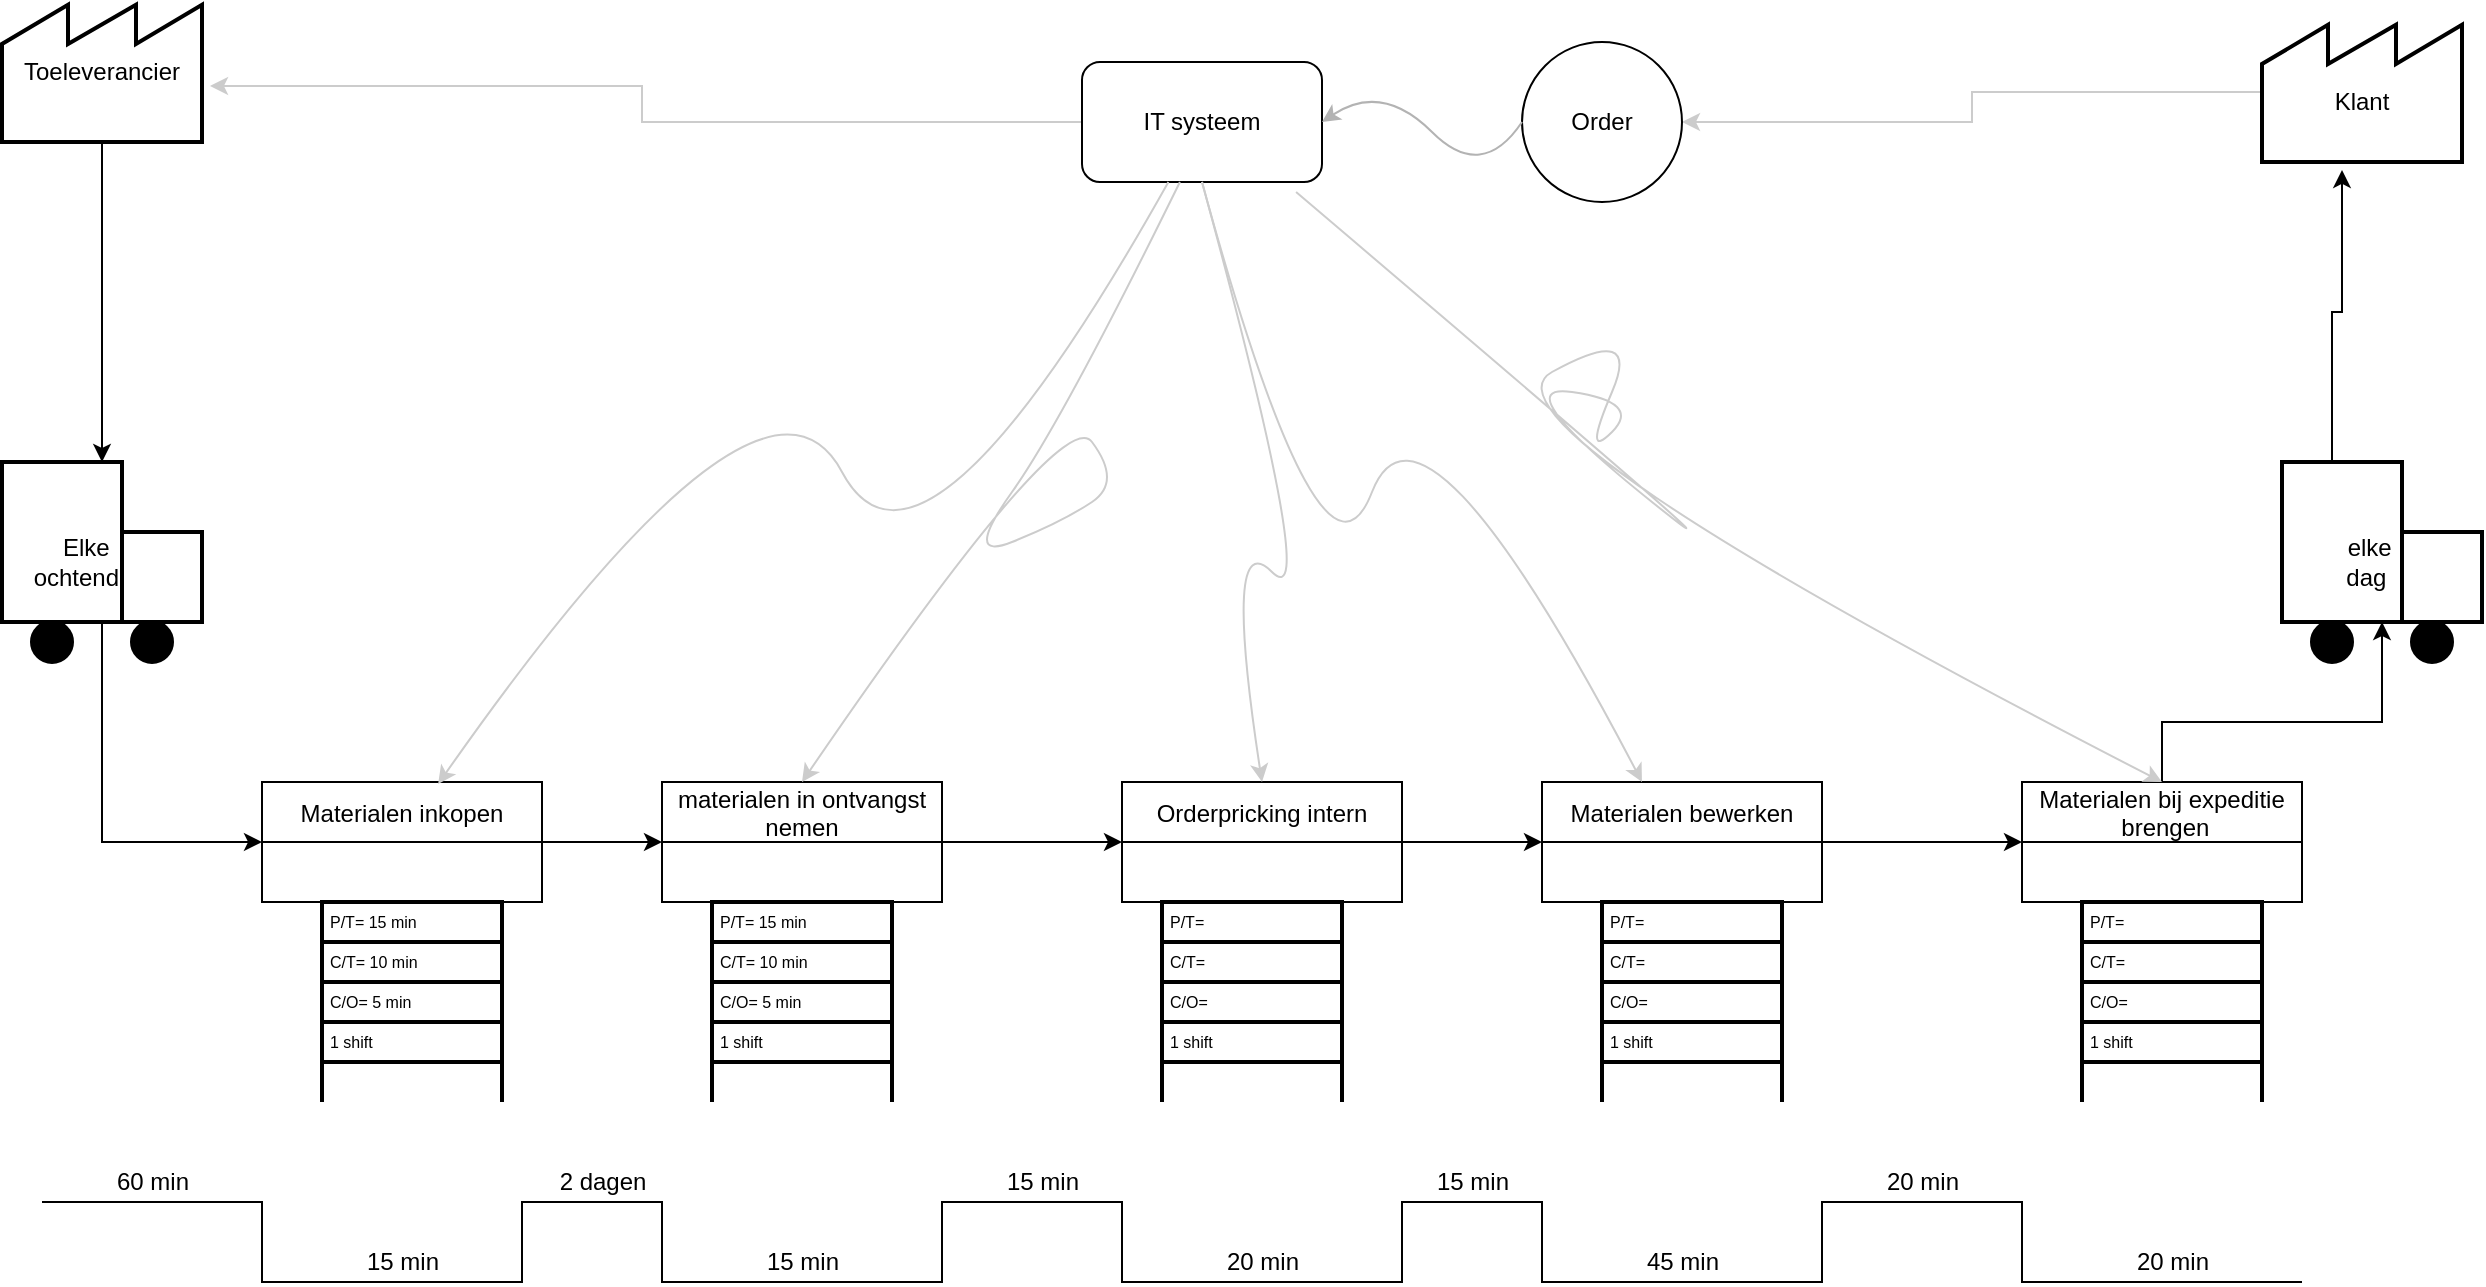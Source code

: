 <mxfile version="17.4.0" type="github">
  <diagram id="KMnh7TQLbN4yo-5V2-8c" name="Page-1">
    <mxGraphModel dx="2559" dy="1032" grid="1" gridSize="10" guides="1" tooltips="1" connect="1" arrows="1" fold="1" page="1" pageScale="1" pageWidth="827" pageHeight="1169" math="0" shadow="0">
      <root>
        <mxCell id="0" />
        <mxCell id="1" parent="0" />
        <mxCell id="0GI5nQAW-wKJl9wA_djN-6" style="edgeStyle=orthogonalEdgeStyle;rounded=0;orthogonalLoop=1;jettySize=auto;html=1;entryX=1.04;entryY=0.6;entryDx=0;entryDy=0;entryPerimeter=0;strokeColor=#CCCCCC;" parent="1" source="RUQ7SKwbfHpwLYiek2u8-1" target="0GI5nQAW-wKJl9wA_djN-1" edge="1">
          <mxGeometry relative="1" as="geometry" />
        </mxCell>
        <mxCell id="RUQ7SKwbfHpwLYiek2u8-1" value="IT systeem" style="rounded=1;whiteSpace=wrap;html=1;" parent="1" vertex="1">
          <mxGeometry x="320" y="80" width="120" height="60" as="geometry" />
        </mxCell>
        <mxCell id="0GI5nQAW-wKJl9wA_djN-12" style="edgeStyle=orthogonalEdgeStyle;rounded=0;orthogonalLoop=1;jettySize=auto;html=1;" parent="1" source="0GI5nQAW-wKJl9wA_djN-1" target="0GI5nQAW-wKJl9wA_djN-7" edge="1">
          <mxGeometry relative="1" as="geometry" />
        </mxCell>
        <mxCell id="0GI5nQAW-wKJl9wA_djN-1" value="Toeleverancier" style="strokeWidth=2;html=1;shape=mxgraph.lean_mapping.outside_sources;whiteSpace=wrap;align=center;" parent="1" vertex="1">
          <mxGeometry x="-220" y="50" width="100" height="70" as="geometry" />
        </mxCell>
        <mxCell id="0GI5nQAW-wKJl9wA_djN-4" style="edgeStyle=orthogonalEdgeStyle;rounded=0;orthogonalLoop=1;jettySize=auto;html=1;strokeColor=#CCCCCC;" parent="1" source="0GI5nQAW-wKJl9wA_djN-2" target="0GI5nQAW-wKJl9wA_djN-3" edge="1">
          <mxGeometry relative="1" as="geometry" />
        </mxCell>
        <mxCell id="0GI5nQAW-wKJl9wA_djN-2" value="&lt;table cellpadding=&quot;5&quot; cellspacing=&quot;0&quot; style=&quot;font-size: 1em ; width: 100% ; height: 100%&quot;&gt;&lt;tbody&gt;&lt;tr&gt;&lt;td height=&quot;50%&quot;&gt;&lt;/td&gt;&lt;/tr&gt;&lt;tr&gt;&lt;td align=&quot;center&quot; height=&quot;50%&quot;&gt;Klant&lt;/td&gt;&lt;/tr&gt;&lt;/tbody&gt;&lt;/table&gt;" style="strokeWidth=2;html=1;shape=mxgraph.lean_mapping.outside_sources;whiteSpace=wrap;align=center;" parent="1" vertex="1">
          <mxGeometry x="910" y="60" width="100" height="70" as="geometry" />
        </mxCell>
        <mxCell id="0GI5nQAW-wKJl9wA_djN-3" value="Order" style="ellipse;whiteSpace=wrap;html=1;aspect=fixed;" parent="1" vertex="1">
          <mxGeometry x="540" y="70" width="80" height="80" as="geometry" />
        </mxCell>
        <mxCell id="0GI5nQAW-wKJl9wA_djN-25" style="edgeStyle=orthogonalEdgeStyle;rounded=0;orthogonalLoop=1;jettySize=auto;html=1;entryX=0;entryY=0.5;entryDx=0;entryDy=0;exitX=0.5;exitY=0.8;exitDx=0;exitDy=0;exitPerimeter=0;" parent="1" source="0GI5nQAW-wKJl9wA_djN-7" target="0GI5nQAW-wKJl9wA_djN-13" edge="1">
          <mxGeometry relative="1" as="geometry">
            <Array as="points">
              <mxPoint x="-170" y="470" />
            </Array>
          </mxGeometry>
        </mxCell>
        <mxCell id="0GI5nQAW-wKJl9wA_djN-7" value="Elke &amp;nbsp; &amp;nbsp;&amp;nbsp;&lt;br&gt;ochtend &amp;nbsp; &amp;nbsp; &amp;nbsp; &amp;nbsp;" style="strokeWidth=2;html=1;shape=mxgraph.lean_mapping.truck_shipment;" parent="1" vertex="1">
          <mxGeometry x="-220" y="280" width="100" height="100" as="geometry" />
        </mxCell>
        <mxCell id="0GI5nQAW-wKJl9wA_djN-9" value="elke &amp;nbsp; &amp;nbsp;&lt;br&gt;dag &amp;nbsp; &amp;nbsp;&amp;nbsp;" style="strokeWidth=2;html=1;shape=mxgraph.lean_mapping.truck_shipment;" parent="1" vertex="1">
          <mxGeometry x="920" y="280" width="100" height="100" as="geometry" />
        </mxCell>
        <mxCell id="0GI5nQAW-wKJl9wA_djN-11" style="edgeStyle=orthogonalEdgeStyle;rounded=0;orthogonalLoop=1;jettySize=auto;html=1;entryX=0.4;entryY=1.057;entryDx=0;entryDy=0;entryPerimeter=0;exitX=0.25;exitY=0;exitDx=0;exitDy=0;" parent="1" source="0GI5nQAW-wKJl9wA_djN-9" target="0GI5nQAW-wKJl9wA_djN-2" edge="1">
          <mxGeometry relative="1" as="geometry">
            <mxPoint x="800" y="280" as="sourcePoint" />
          </mxGeometry>
        </mxCell>
        <mxCell id="0GI5nQAW-wKJl9wA_djN-39" style="edgeStyle=orthogonalEdgeStyle;rounded=0;orthogonalLoop=1;jettySize=auto;html=1;entryX=0;entryY=0.5;entryDx=0;entryDy=0;strokeColor=#000000;" parent="1" source="0GI5nQAW-wKJl9wA_djN-13" target="0GI5nQAW-wKJl9wA_djN-35" edge="1">
          <mxGeometry relative="1" as="geometry" />
        </mxCell>
        <mxCell id="0GI5nQAW-wKJl9wA_djN-13" value="Materialen inkopen" style="swimlane;fontStyle=0;childLayout=stackLayout;horizontal=1;startSize=30;horizontalStack=0;resizeParent=1;resizeParentMax=0;resizeLast=0;collapsible=1;marginBottom=0;" parent="1" vertex="1">
          <mxGeometry x="-90" y="440" width="140" height="60" as="geometry" />
        </mxCell>
        <mxCell id="0GI5nQAW-wKJl9wA_djN-27" style="edgeStyle=orthogonalEdgeStyle;rounded=0;orthogonalLoop=1;jettySize=auto;html=1;entryX=0;entryY=0.5;entryDx=0;entryDy=0;" parent="1" source="0GI5nQAW-wKJl9wA_djN-17" target="0GI5nQAW-wKJl9wA_djN-21" edge="1">
          <mxGeometry relative="1" as="geometry" />
        </mxCell>
        <mxCell id="0GI5nQAW-wKJl9wA_djN-17" value="Materialen bewerken" style="swimlane;fontStyle=0;childLayout=stackLayout;horizontal=1;startSize=30;horizontalStack=0;resizeParent=1;resizeParentMax=0;resizeLast=0;collapsible=1;marginBottom=0;" parent="1" vertex="1">
          <mxGeometry x="550" y="440" width="140" height="60" as="geometry" />
        </mxCell>
        <mxCell id="0GI5nQAW-wKJl9wA_djN-28" style="edgeStyle=orthogonalEdgeStyle;rounded=0;orthogonalLoop=1;jettySize=auto;html=1;entryX=0.5;entryY=0.8;entryDx=0;entryDy=0;entryPerimeter=0;" parent="1" source="0GI5nQAW-wKJl9wA_djN-21" target="0GI5nQAW-wKJl9wA_djN-9" edge="1">
          <mxGeometry relative="1" as="geometry">
            <mxPoint x="770" y="320" as="targetPoint" />
          </mxGeometry>
        </mxCell>
        <mxCell id="0GI5nQAW-wKJl9wA_djN-21" value="Materialen bij expeditie&#xa; brengen" style="swimlane;fontStyle=0;childLayout=stackLayout;horizontal=1;startSize=30;horizontalStack=0;resizeParent=1;resizeParentMax=0;resizeLast=0;collapsible=1;marginBottom=0;" parent="1" vertex="1">
          <mxGeometry x="790" y="440" width="140" height="60" as="geometry" />
        </mxCell>
        <mxCell id="0GI5nQAW-wKJl9wA_djN-29" value="" style="curved=1;endArrow=classic;html=1;rounded=0;entryX=0.357;entryY=0;entryDx=0;entryDy=0;entryPerimeter=0;exitX=0.5;exitY=1;exitDx=0;exitDy=0;strokeColor=#CCCCCC;" parent="1" source="RUQ7SKwbfHpwLYiek2u8-1" target="0GI5nQAW-wKJl9wA_djN-17" edge="1">
          <mxGeometry width="50" height="50" relative="1" as="geometry">
            <mxPoint x="390" y="360" as="sourcePoint" />
            <mxPoint x="440" y="310" as="targetPoint" />
            <Array as="points">
              <mxPoint x="440" y="360" />
              <mxPoint x="490" y="230" />
            </Array>
          </mxGeometry>
        </mxCell>
        <mxCell id="0GI5nQAW-wKJl9wA_djN-30" value="" style="curved=1;endArrow=classic;html=1;rounded=0;entryX=0.5;entryY=0;entryDx=0;entryDy=0;exitX=0.892;exitY=1.084;exitDx=0;exitDy=0;exitPerimeter=0;strokeColor=#CCCCCC;" parent="1" source="RUQ7SKwbfHpwLYiek2u8-1" target="0GI5nQAW-wKJl9wA_djN-21" edge="1">
          <mxGeometry width="50" height="50" relative="1" as="geometry">
            <mxPoint x="620" y="140" as="sourcePoint" />
            <mxPoint x="599.98" y="370" as="targetPoint" />
            <Array as="points">
              <mxPoint x="680" y="360" />
              <mxPoint x="530" y="240" />
              <mxPoint x="600" y="250" />
              <mxPoint x="570" y="280" />
              <mxPoint x="600" y="210" />
              <mxPoint x="510" y="260" />
            </Array>
          </mxGeometry>
        </mxCell>
        <mxCell id="0GI5nQAW-wKJl9wA_djN-31" value="" style="curved=1;endArrow=classic;html=1;rounded=0;entryX=0.629;entryY=0.017;entryDx=0;entryDy=0;entryPerimeter=0;strokeColor=#CCCCCC;" parent="1" source="RUQ7SKwbfHpwLYiek2u8-1" target="0GI5nQAW-wKJl9wA_djN-13" edge="1">
          <mxGeometry width="50" height="50" relative="1" as="geometry">
            <mxPoint x="180" y="140" as="sourcePoint" />
            <mxPoint x="159.98" y="370" as="targetPoint" />
            <Array as="points">
              <mxPoint x="240" y="360" />
              <mxPoint x="160" y="210" />
            </Array>
          </mxGeometry>
        </mxCell>
        <mxCell id="0GI5nQAW-wKJl9wA_djN-34" value="" style="curved=1;endArrow=classic;html=1;rounded=0;entryX=1;entryY=0.5;entryDx=0;entryDy=0;exitX=0;exitY=0.5;exitDx=0;exitDy=0;fillColor=#f5f5f5;strokeColor=#B3B3B3;" parent="1" source="0GI5nQAW-wKJl9wA_djN-3" target="RUQ7SKwbfHpwLYiek2u8-1" edge="1">
          <mxGeometry width="50" height="50" relative="1" as="geometry">
            <mxPoint x="470" y="140" as="sourcePoint" />
            <mxPoint x="520" y="90" as="targetPoint" />
            <Array as="points">
              <mxPoint x="520" y="140" />
              <mxPoint x="470" y="90" />
            </Array>
          </mxGeometry>
        </mxCell>
        <mxCell id="0GI5nQAW-wKJl9wA_djN-47" style="edgeStyle=orthogonalEdgeStyle;rounded=0;orthogonalLoop=1;jettySize=auto;html=1;entryX=0;entryY=0.5;entryDx=0;entryDy=0;strokeColor=#000000;" parent="1" source="0GI5nQAW-wKJl9wA_djN-35" target="0GI5nQAW-wKJl9wA_djN-43" edge="1">
          <mxGeometry relative="1" as="geometry" />
        </mxCell>
        <mxCell id="0GI5nQAW-wKJl9wA_djN-35" value="materialen in ontvangst&#xa;nemen" style="swimlane;fontStyle=0;childLayout=stackLayout;horizontal=1;startSize=30;horizontalStack=0;resizeParent=1;resizeParentMax=0;resizeLast=0;collapsible=1;marginBottom=0;" parent="1" vertex="1">
          <mxGeometry x="110" y="440" width="140" height="60" as="geometry" />
        </mxCell>
        <mxCell id="0GI5nQAW-wKJl9wA_djN-42" value="" style="curved=1;endArrow=classic;html=1;rounded=0;entryX=0.5;entryY=0;entryDx=0;entryDy=0;exitX=0.408;exitY=1;exitDx=0;exitDy=0;strokeColor=#CCCCCC;exitPerimeter=0;" parent="1" source="RUQ7SKwbfHpwLYiek2u8-1" target="0GI5nQAW-wKJl9wA_djN-35" edge="1">
          <mxGeometry width="50" height="50" relative="1" as="geometry">
            <mxPoint x="390" y="150" as="sourcePoint" />
            <mxPoint x="473.98" y="430" as="targetPoint" />
            <Array as="points">
              <mxPoint x="310" y="260" />
              <mxPoint x="260" y="330" />
              <mxPoint x="310" y="310" />
              <mxPoint x="340" y="290" />
              <mxPoint x="310" y="250" />
            </Array>
          </mxGeometry>
        </mxCell>
        <mxCell id="A2Kz1MdOx0c7z8DkNClT-1" style="edgeStyle=orthogonalEdgeStyle;rounded=0;orthogonalLoop=1;jettySize=auto;html=1;entryX=0;entryY=0.5;entryDx=0;entryDy=0;strokeColor=#000000;" parent="1" source="0GI5nQAW-wKJl9wA_djN-43" target="0GI5nQAW-wKJl9wA_djN-17" edge="1">
          <mxGeometry relative="1" as="geometry" />
        </mxCell>
        <mxCell id="0GI5nQAW-wKJl9wA_djN-43" value="Orderpricking intern" style="swimlane;fontStyle=0;childLayout=stackLayout;horizontal=1;startSize=30;horizontalStack=0;resizeParent=1;resizeParentMax=0;resizeLast=0;collapsible=1;marginBottom=0;" parent="1" vertex="1">
          <mxGeometry x="340" y="440" width="140" height="60" as="geometry" />
        </mxCell>
        <mxCell id="0GI5nQAW-wKJl9wA_djN-48" value="" style="curved=1;endArrow=classic;html=1;rounded=0;strokeColor=#CCCCCC;exitX=0.5;exitY=1;exitDx=0;exitDy=0;entryX=0.5;entryY=0;entryDx=0;entryDy=0;" parent="1" source="RUQ7SKwbfHpwLYiek2u8-1" target="0GI5nQAW-wKJl9wA_djN-43" edge="1">
          <mxGeometry width="50" height="50" relative="1" as="geometry">
            <mxPoint x="390" y="360" as="sourcePoint" />
            <mxPoint x="440" y="310" as="targetPoint" />
            <Array as="points">
              <mxPoint x="440" y="360" />
              <mxPoint x="390" y="310" />
            </Array>
          </mxGeometry>
        </mxCell>
        <mxCell id="A2Kz1MdOx0c7z8DkNClT-3" value="" style="endArrow=none;html=1;rounded=0;strokeColor=#000000;" parent="1" edge="1">
          <mxGeometry width="50" height="50" relative="1" as="geometry">
            <mxPoint x="-200" y="650" as="sourcePoint" />
            <mxPoint x="930" y="690" as="targetPoint" />
            <Array as="points">
              <mxPoint x="-90" y="650" />
              <mxPoint x="-90" y="690" />
              <mxPoint x="40" y="690" />
              <mxPoint x="40" y="650" />
              <mxPoint x="110" y="650" />
              <mxPoint x="110" y="690" />
              <mxPoint x="250" y="690" />
              <mxPoint x="250" y="650" />
              <mxPoint x="340" y="650" />
              <mxPoint x="340" y="690" />
              <mxPoint x="480" y="690" />
              <mxPoint x="480" y="650" />
              <mxPoint x="550" y="650" />
              <mxPoint x="550" y="690" />
              <mxPoint x="690" y="690" />
              <mxPoint x="690" y="650" />
              <mxPoint x="790" y="650" />
              <mxPoint x="790" y="690" />
              <mxPoint x="930" y="690" />
            </Array>
          </mxGeometry>
        </mxCell>
        <mxCell id="xsmhEFhE-4ja-UiYWX6S-7" value="" style="strokeWidth=2;html=1;shape=mxgraph.lean_mapping.data_box;html=1;" vertex="1" parent="1">
          <mxGeometry x="-60" y="500" width="90" height="100" as="geometry" />
        </mxCell>
        <mxCell id="xsmhEFhE-4ja-UiYWX6S-8" value="P/T= 15 min" style="text;fontSize=8;spacingLeft=2;verticalAlign=middle;html=1;" vertex="1" parent="xsmhEFhE-4ja-UiYWX6S-7">
          <mxGeometry width="90" height="20" as="geometry" />
        </mxCell>
        <mxCell id="xsmhEFhE-4ja-UiYWX6S-9" value="C/T= 10 min" style="text;fontSize=8;spacingLeft=2;verticalAlign=middle;html=1;" vertex="1" parent="xsmhEFhE-4ja-UiYWX6S-7">
          <mxGeometry y="20" width="90" height="20" as="geometry" />
        </mxCell>
        <mxCell id="xsmhEFhE-4ja-UiYWX6S-10" value="C/O= 5 min" style="text;fontSize=8;spacingLeft=2;verticalAlign=middle;html=1;" vertex="1" parent="xsmhEFhE-4ja-UiYWX6S-7">
          <mxGeometry y="40" width="90" height="20" as="geometry" />
        </mxCell>
        <mxCell id="xsmhEFhE-4ja-UiYWX6S-11" value="1 shift" style="text;fontSize=8;spacingLeft=2;verticalAlign=middle;html=1;" vertex="1" parent="xsmhEFhE-4ja-UiYWX6S-7">
          <mxGeometry y="60" width="90" height="20" as="geometry" />
        </mxCell>
        <mxCell id="xsmhEFhE-4ja-UiYWX6S-12" value="" style="text;fontSize=8;spacingLeft=2;verticalAlign=middle;html=1;" vertex="1" parent="xsmhEFhE-4ja-UiYWX6S-7">
          <mxGeometry y="80" width="90" height="20" as="geometry" />
        </mxCell>
        <mxCell id="xsmhEFhE-4ja-UiYWX6S-15" value="" style="strokeWidth=2;html=1;shape=mxgraph.lean_mapping.data_box;html=1;" vertex="1" parent="1">
          <mxGeometry x="135" y="500" width="90" height="100" as="geometry" />
        </mxCell>
        <mxCell id="xsmhEFhE-4ja-UiYWX6S-16" value="P/T= 15 min" style="text;fontSize=8;spacingLeft=2;verticalAlign=middle;html=1;" vertex="1" parent="xsmhEFhE-4ja-UiYWX6S-15">
          <mxGeometry width="90" height="20" as="geometry" />
        </mxCell>
        <mxCell id="xsmhEFhE-4ja-UiYWX6S-17" value="C/T= 10 min" style="text;fontSize=8;spacingLeft=2;verticalAlign=middle;html=1;" vertex="1" parent="xsmhEFhE-4ja-UiYWX6S-15">
          <mxGeometry y="20" width="90" height="20" as="geometry" />
        </mxCell>
        <mxCell id="xsmhEFhE-4ja-UiYWX6S-18" value="C/O= 5 min" style="text;fontSize=8;spacingLeft=2;verticalAlign=middle;html=1;" vertex="1" parent="xsmhEFhE-4ja-UiYWX6S-15">
          <mxGeometry y="40" width="90" height="20" as="geometry" />
        </mxCell>
        <mxCell id="xsmhEFhE-4ja-UiYWX6S-19" value="1 shift" style="text;fontSize=8;spacingLeft=2;verticalAlign=middle;html=1;" vertex="1" parent="xsmhEFhE-4ja-UiYWX6S-15">
          <mxGeometry y="60" width="90" height="20" as="geometry" />
        </mxCell>
        <mxCell id="xsmhEFhE-4ja-UiYWX6S-20" value="" style="text;fontSize=8;spacingLeft=2;verticalAlign=middle;html=1;" vertex="1" parent="xsmhEFhE-4ja-UiYWX6S-15">
          <mxGeometry y="80" width="90" height="20" as="geometry" />
        </mxCell>
        <mxCell id="xsmhEFhE-4ja-UiYWX6S-27" value="" style="strokeWidth=2;html=1;shape=mxgraph.lean_mapping.data_box;html=1;" vertex="1" parent="1">
          <mxGeometry x="360" y="500" width="90" height="100" as="geometry" />
        </mxCell>
        <mxCell id="xsmhEFhE-4ja-UiYWX6S-28" value="P/T=" style="text;fontSize=8;spacingLeft=2;verticalAlign=middle;html=1;" vertex="1" parent="xsmhEFhE-4ja-UiYWX6S-27">
          <mxGeometry width="90" height="20" as="geometry" />
        </mxCell>
        <mxCell id="xsmhEFhE-4ja-UiYWX6S-29" value="C/T=" style="text;fontSize=8;spacingLeft=2;verticalAlign=middle;html=1;" vertex="1" parent="xsmhEFhE-4ja-UiYWX6S-27">
          <mxGeometry y="20" width="90" height="20" as="geometry" />
        </mxCell>
        <mxCell id="xsmhEFhE-4ja-UiYWX6S-30" value="C/O=" style="text;fontSize=8;spacingLeft=2;verticalAlign=middle;html=1;" vertex="1" parent="xsmhEFhE-4ja-UiYWX6S-27">
          <mxGeometry y="40" width="90" height="20" as="geometry" />
        </mxCell>
        <mxCell id="xsmhEFhE-4ja-UiYWX6S-31" value="1 shift" style="text;fontSize=8;spacingLeft=2;verticalAlign=middle;html=1;" vertex="1" parent="xsmhEFhE-4ja-UiYWX6S-27">
          <mxGeometry y="60" width="90" height="20" as="geometry" />
        </mxCell>
        <mxCell id="xsmhEFhE-4ja-UiYWX6S-32" value="" style="text;fontSize=8;spacingLeft=2;verticalAlign=middle;html=1;" vertex="1" parent="xsmhEFhE-4ja-UiYWX6S-27">
          <mxGeometry y="80" width="90" height="20" as="geometry" />
        </mxCell>
        <mxCell id="xsmhEFhE-4ja-UiYWX6S-33" value="" style="strokeWidth=2;html=1;shape=mxgraph.lean_mapping.data_box;html=1;" vertex="1" parent="1">
          <mxGeometry x="580" y="500" width="90" height="100" as="geometry" />
        </mxCell>
        <mxCell id="xsmhEFhE-4ja-UiYWX6S-34" value="P/T=" style="text;fontSize=8;spacingLeft=2;verticalAlign=middle;html=1;" vertex="1" parent="xsmhEFhE-4ja-UiYWX6S-33">
          <mxGeometry width="90" height="20" as="geometry" />
        </mxCell>
        <mxCell id="xsmhEFhE-4ja-UiYWX6S-35" value="C/T=" style="text;fontSize=8;spacingLeft=2;verticalAlign=middle;html=1;" vertex="1" parent="xsmhEFhE-4ja-UiYWX6S-33">
          <mxGeometry y="20" width="90" height="20" as="geometry" />
        </mxCell>
        <mxCell id="xsmhEFhE-4ja-UiYWX6S-36" value="C/O=" style="text;fontSize=8;spacingLeft=2;verticalAlign=middle;html=1;" vertex="1" parent="xsmhEFhE-4ja-UiYWX6S-33">
          <mxGeometry y="40" width="90" height="20" as="geometry" />
        </mxCell>
        <mxCell id="xsmhEFhE-4ja-UiYWX6S-37" value="1 shift" style="text;fontSize=8;spacingLeft=2;verticalAlign=middle;html=1;" vertex="1" parent="xsmhEFhE-4ja-UiYWX6S-33">
          <mxGeometry y="60" width="90" height="20" as="geometry" />
        </mxCell>
        <mxCell id="xsmhEFhE-4ja-UiYWX6S-38" value="" style="text;fontSize=8;spacingLeft=2;verticalAlign=middle;html=1;" vertex="1" parent="xsmhEFhE-4ja-UiYWX6S-33">
          <mxGeometry y="80" width="90" height="20" as="geometry" />
        </mxCell>
        <mxCell id="xsmhEFhE-4ja-UiYWX6S-40" value="" style="strokeWidth=2;html=1;shape=mxgraph.lean_mapping.data_box;html=1;" vertex="1" parent="1">
          <mxGeometry x="820" y="500" width="90" height="100" as="geometry" />
        </mxCell>
        <mxCell id="xsmhEFhE-4ja-UiYWX6S-41" value="P/T=" style="text;fontSize=8;spacingLeft=2;verticalAlign=middle;html=1;" vertex="1" parent="xsmhEFhE-4ja-UiYWX6S-40">
          <mxGeometry width="90" height="20" as="geometry" />
        </mxCell>
        <mxCell id="xsmhEFhE-4ja-UiYWX6S-42" value="C/T=" style="text;fontSize=8;spacingLeft=2;verticalAlign=middle;html=1;" vertex="1" parent="xsmhEFhE-4ja-UiYWX6S-40">
          <mxGeometry y="20" width="90" height="20" as="geometry" />
        </mxCell>
        <mxCell id="xsmhEFhE-4ja-UiYWX6S-43" value="C/O=" style="text;fontSize=8;spacingLeft=2;verticalAlign=middle;html=1;" vertex="1" parent="xsmhEFhE-4ja-UiYWX6S-40">
          <mxGeometry y="40" width="90" height="20" as="geometry" />
        </mxCell>
        <mxCell id="xsmhEFhE-4ja-UiYWX6S-44" value="1 shift" style="text;fontSize=8;spacingLeft=2;verticalAlign=middle;html=1;" vertex="1" parent="xsmhEFhE-4ja-UiYWX6S-40">
          <mxGeometry y="60" width="90" height="20" as="geometry" />
        </mxCell>
        <mxCell id="xsmhEFhE-4ja-UiYWX6S-45" value="" style="text;fontSize=8;spacingLeft=2;verticalAlign=middle;html=1;" vertex="1" parent="xsmhEFhE-4ja-UiYWX6S-40">
          <mxGeometry y="80" width="90" height="20" as="geometry" />
        </mxCell>
        <mxCell id="xsmhEFhE-4ja-UiYWX6S-47" value="15 min" style="text;html=1;align=center;verticalAlign=middle;resizable=0;points=[];autosize=1;strokeColor=none;fillColor=none;" vertex="1" parent="1">
          <mxGeometry x="155" y="670" width="50" height="20" as="geometry" />
        </mxCell>
        <mxCell id="xsmhEFhE-4ja-UiYWX6S-48" value="15 min" style="text;html=1;align=center;verticalAlign=middle;resizable=0;points=[];autosize=1;strokeColor=none;fillColor=none;" vertex="1" parent="1">
          <mxGeometry x="-45" y="670" width="50" height="20" as="geometry" />
        </mxCell>
        <mxCell id="xsmhEFhE-4ja-UiYWX6S-49" value="2 dagen" style="text;html=1;align=center;verticalAlign=middle;resizable=0;points=[];autosize=1;strokeColor=none;fillColor=none;" vertex="1" parent="1">
          <mxGeometry x="50" y="630" width="60" height="20" as="geometry" />
        </mxCell>
        <mxCell id="xsmhEFhE-4ja-UiYWX6S-50" value="60 min" style="text;html=1;align=center;verticalAlign=middle;resizable=0;points=[];autosize=1;strokeColor=none;fillColor=none;" vertex="1" parent="1">
          <mxGeometry x="-170" y="630" width="50" height="20" as="geometry" />
        </mxCell>
        <mxCell id="xsmhEFhE-4ja-UiYWX6S-51" value="45 min" style="text;html=1;align=center;verticalAlign=middle;resizable=0;points=[];autosize=1;strokeColor=none;fillColor=none;" vertex="1" parent="1">
          <mxGeometry x="595" y="670" width="50" height="20" as="geometry" />
        </mxCell>
        <mxCell id="xsmhEFhE-4ja-UiYWX6S-52" value="20 min" style="text;html=1;align=center;verticalAlign=middle;resizable=0;points=[];autosize=1;strokeColor=none;fillColor=none;" vertex="1" parent="1">
          <mxGeometry x="840" y="670" width="50" height="20" as="geometry" />
        </mxCell>
        <mxCell id="xsmhEFhE-4ja-UiYWX6S-53" value="20 min" style="text;html=1;align=center;verticalAlign=middle;resizable=0;points=[];autosize=1;strokeColor=none;fillColor=none;" vertex="1" parent="1">
          <mxGeometry x="385" y="670" width="50" height="20" as="geometry" />
        </mxCell>
        <mxCell id="xsmhEFhE-4ja-UiYWX6S-54" value="15 min" style="text;html=1;align=center;verticalAlign=middle;resizable=0;points=[];autosize=1;strokeColor=none;fillColor=none;" vertex="1" parent="1">
          <mxGeometry x="490" y="630" width="50" height="20" as="geometry" />
        </mxCell>
        <mxCell id="xsmhEFhE-4ja-UiYWX6S-55" value="20 min" style="text;html=1;align=center;verticalAlign=middle;resizable=0;points=[];autosize=1;strokeColor=none;fillColor=none;" vertex="1" parent="1">
          <mxGeometry x="715" y="630" width="50" height="20" as="geometry" />
        </mxCell>
        <mxCell id="xsmhEFhE-4ja-UiYWX6S-56" value="15 min" style="text;html=1;align=center;verticalAlign=middle;resizable=0;points=[];autosize=1;strokeColor=none;fillColor=none;" vertex="1" parent="1">
          <mxGeometry x="275" y="630" width="50" height="20" as="geometry" />
        </mxCell>
      </root>
    </mxGraphModel>
  </diagram>
</mxfile>
